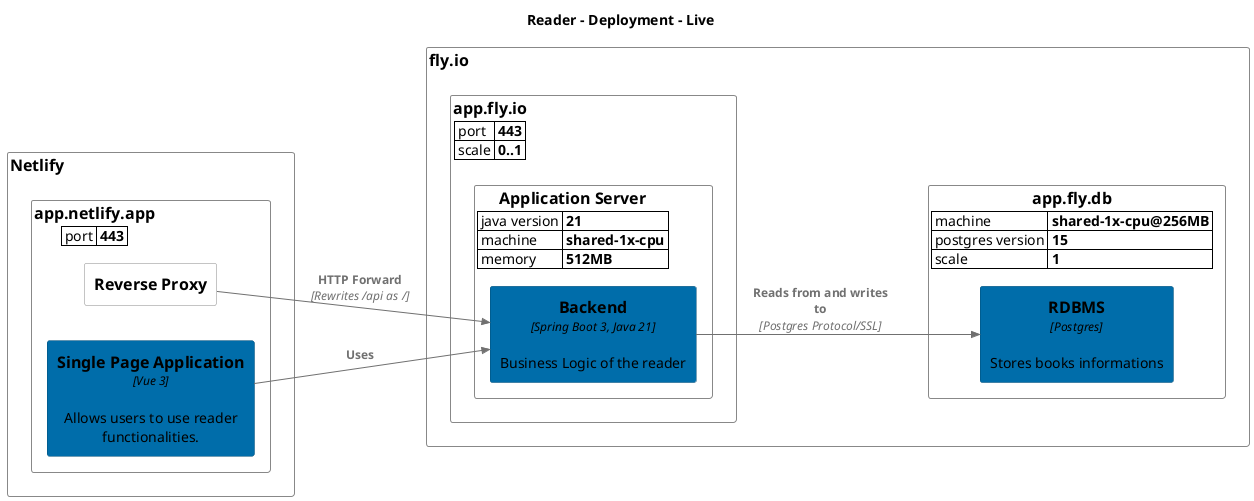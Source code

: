 @startuml
set separator none
title Reader - Deployment - Live

left to right direction

!include <C4/C4>
!include <C4/C4_Context>
!include <C4/C4_Container>
!include <C4/C4_Deployment>
!include <awslib/AWSCommon>
!include <awslib/Storage/SimpleStorageServiceBucket>

AddElementTag("Element", $bgColor="#ffffff", $borderColor="#888888", $fontColor="#000000", $sprite="", $shadowing="", $borderStyle="solid")
AddElementTag("Container", $bgColor="#006daa", $borderColor="#004c76", $fontColor="#000000", $sprite="", $shadowing="", $borderStyle="solid")

AddRelTag("Relationship", $textColor="#707070", $lineColor="#707070", $lineStyle = "")

Deployment_Node(Live.Netlify, "Netlify", $type="", $descr="", $tags="Element", $link="") {
  WithoutPropertyHeader()
  AddProperty("port","443")
  Deployment_Node(Live.Netlify.appnetlifyapp, "app.netlify.app", $type="", $descr="", $tags="Element", $link="") {
    Deployment_Node(Live.Netlify.appnetlifyapp.ReverseProxy, "Reverse Proxy", $type="", $descr="", $tags="Element", $link="")
    Container(Live.Netlify.appnetlifyapp.SinglePageApplication_1, "Single Page Application", $techn="Vue 3", $descr="Allows users to use reader functionalities.", $tags="Container", $link="")
  }

}

Deployment_Node(Live.flyio, "fly.io", $type="", $descr="", $tags="Element", $link="") {
  WithoutPropertyHeader()
  AddProperty("port","443")
  AddProperty("scale","0..1")
  Deployment_Node(Live.flyio.appflyio, "app.fly.io", $type="", $descr="", $tags="Element", $link="") {
    WithoutPropertyHeader()
    AddProperty("java version","21")
    AddProperty("machine","shared-1x-cpu")
    AddProperty("memory","512MB")
    Deployment_Node(Live.flyio.appflyio.ApplicationServer, "Application Server", $type="", $descr="", $tags="Element", $link="") {
      Container(Live.flyio.appflyio.ApplicationServer.Backend_1, "Backend", $techn="Spring Boot 3, Java 21", $descr="Business Logic of the reader", $tags="Container", $link="")
    }

  }

  WithoutPropertyHeader()
  AddProperty("machine","shared-1x-cpu@256MB")
  AddProperty("postgres version","15")
  AddProperty("scale","1")
  Deployment_Node(Live.flyio.appflydb, "app.fly.db", $type="", $descr="", $tags="Element", $link="") {
    Container(Live.flyio.appflydb.RDBMS_1, "RDBMS", $techn="Postgres", $descr="Stores books informations", $tags="Container", $link="")
  }

}

Rel(Live.Netlify.appnetlifyapp.SinglePageApplication_1, Live.flyio.appflyio.ApplicationServer.Backend_1, "Uses", $techn="", $tags="Relationship", $link="")
Rel(Live.flyio.appflyio.ApplicationServer.Backend_1, Live.flyio.appflydb.RDBMS_1, "Reads from and writes to", $techn="Postgres Protocol/SSL", $tags="Relationship", $link="")
Rel(Live.Netlify.appnetlifyapp.ReverseProxy, Live.flyio.appflyio.ApplicationServer.Backend_1, "HTTP Forward", $techn="Rewrites /api as /", $tags="Relationship", $link="")

hide stereotypes
@enduml
